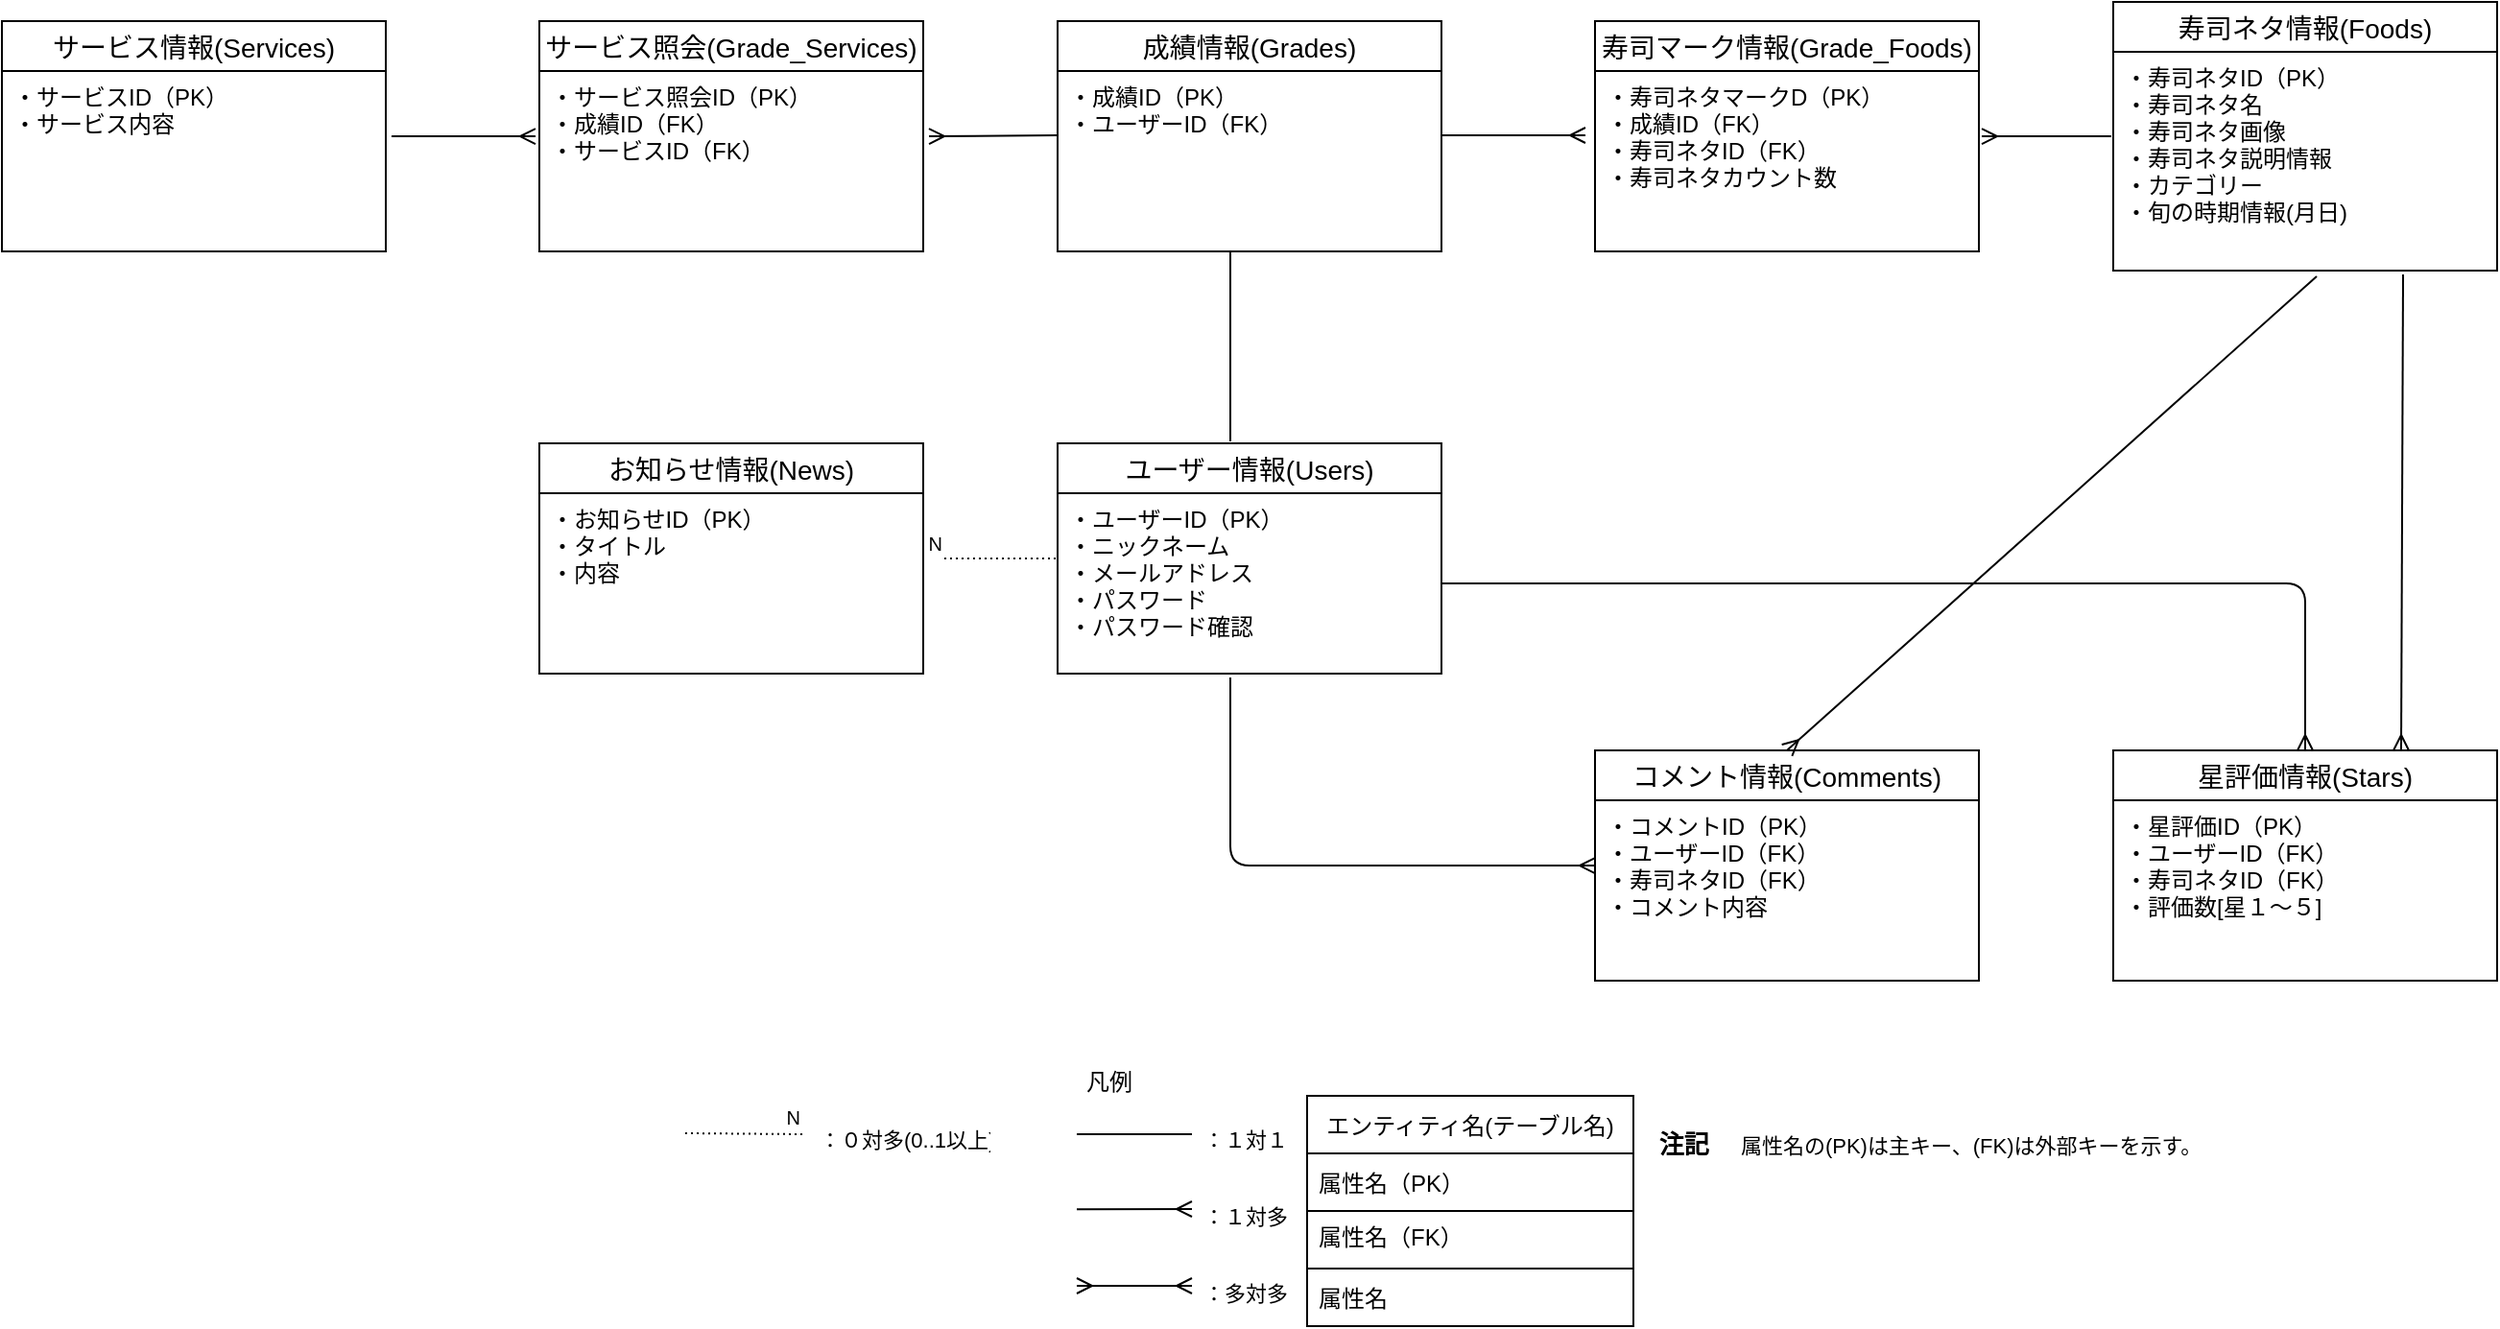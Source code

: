 <mxfile>
    <diagram id="GDNJdXhx1sa_c5Vge2bc" name="ER図">
        <mxGraphModel dx="1885" dy="157" grid="1" gridSize="10" guides="1" tooltips="1" connect="1" arrows="1" fold="1" page="1" pageScale="1" pageWidth="827" pageHeight="1169" math="0" shadow="0">
            <root>
                <mxCell id="0"/>
                <mxCell id="1" parent="0"/>
                <mxCell id="bes0J3pQLCuLRseJUr-A-1" value="エンティティ名(テーブル名)" style="swimlane;fontStyle=0;childLayout=stackLayout;horizontal=1;startSize=30;horizontalStack=0;resizeParent=1;resizeParentMax=0;resizeLast=0;collapsible=1;marginBottom=0;" parent="1" vertex="1">
                    <mxGeometry x="-120" y="640" width="170" height="120" as="geometry"/>
                </mxCell>
                <mxCell id="bes0J3pQLCuLRseJUr-A-2" value="属性名（PK）" style="text;strokeColor=default;fillColor=none;align=left;verticalAlign=middle;spacingLeft=4;spacingRight=4;overflow=hidden;points=[[0,0.5],[1,0.5]];portConstraint=eastwest;rotatable=0;fontStyle=0;perimeterSpacing=0;strokeWidth=0;dashed=1;dashPattern=1 1;" parent="bes0J3pQLCuLRseJUr-A-1" vertex="1">
                    <mxGeometry y="30" width="170" height="30" as="geometry"/>
                </mxCell>
                <mxCell id="bes0J3pQLCuLRseJUr-A-3" value="属性名（FK）" style="text;strokeColor=default;fillColor=none;align=left;verticalAlign=middle;spacingLeft=4;spacingRight=4;overflow=hidden;points=[[0,0.5],[1,0.5]];portConstraint=eastwest;rotatable=0;fontStyle=0;fontSize=12;spacingTop=-4;" parent="bes0J3pQLCuLRseJUr-A-1" vertex="1">
                    <mxGeometry y="60" width="170" height="30" as="geometry"/>
                </mxCell>
                <mxCell id="bes0J3pQLCuLRseJUr-A-4" value="属性名" style="text;strokeColor=none;fillColor=none;align=left;verticalAlign=middle;spacingLeft=4;spacingRight=4;overflow=hidden;points=[[0,0.5],[1,0.5]];portConstraint=eastwest;rotatable=0;" parent="bes0J3pQLCuLRseJUr-A-1" vertex="1">
                    <mxGeometry y="90" width="170" height="30" as="geometry"/>
                </mxCell>
                <mxCell id="bes0J3pQLCuLRseJUr-A-5" value="凡例" style="text;strokeColor=none;fillColor=none;spacingLeft=4;spacingRight=4;overflow=hidden;rotatable=0;points=[[0,0.5],[1,0.5]];portConstraint=eastwest;fontSize=12;dashed=1;" parent="1" vertex="1">
                    <mxGeometry x="-241" y="619" width="40" height="30" as="geometry"/>
                </mxCell>
                <mxCell id="bes0J3pQLCuLRseJUr-A-6" style="edgeStyle=none;html=1;exitX=1;exitY=0.5;exitDx=0;exitDy=0;endArrow=ERmany;endFill=0;" parent="1" edge="1">
                    <mxGeometry relative="1" as="geometry">
                        <mxPoint x="-240" y="699.09" as="sourcePoint"/>
                        <mxPoint x="-180" y="699" as="targetPoint"/>
                    </mxGeometry>
                </mxCell>
                <mxCell id="bes0J3pQLCuLRseJUr-A-7" value="" style="line;strokeWidth=1;rotatable=0;dashed=0;labelPosition=right;align=left;verticalAlign=middle;spacingTop=0;spacingLeft=6;points=[];portConstraint=eastwest;" parent="1" vertex="1">
                    <mxGeometry x="-240" y="655" width="60" height="10" as="geometry"/>
                </mxCell>
                <mxCell id="bes0J3pQLCuLRseJUr-A-8" value="：１対１" style="text;strokeColor=none;fillColor=none;spacingLeft=4;spacingRight=4;overflow=hidden;rotatable=0;points=[[0,0.5],[1,0.5]];portConstraint=eastwest;fontSize=11;dashed=1;" parent="1" vertex="1">
                    <mxGeometry x="-180" y="650" width="60" height="20" as="geometry"/>
                </mxCell>
                <mxCell id="bes0J3pQLCuLRseJUr-A-9" value="：１対多" style="text;strokeColor=none;fillColor=none;spacingLeft=4;spacingRight=4;overflow=hidden;rotatable=0;points=[[0,0.5],[1,0.5]];portConstraint=eastwest;fontSize=11;dashed=1;" parent="1" vertex="1">
                    <mxGeometry x="-180" y="690" width="60" height="20" as="geometry"/>
                </mxCell>
                <mxCell id="bes0J3pQLCuLRseJUr-A-10" style="edgeStyle=none;html=1;endArrow=ERmany;endFill=0;" parent="1" edge="1">
                    <mxGeometry relative="1" as="geometry">
                        <mxPoint x="-180" y="739" as="targetPoint"/>
                        <mxPoint x="-210" y="739" as="sourcePoint"/>
                    </mxGeometry>
                </mxCell>
                <mxCell id="bes0J3pQLCuLRseJUr-A-11" value="：多対多" style="text;strokeColor=none;fillColor=none;spacingLeft=4;spacingRight=4;overflow=hidden;rotatable=0;points=[[0,0.5],[1,0.5]];portConstraint=eastwest;fontSize=11;dashed=1;" parent="1" vertex="1">
                    <mxGeometry x="-180" y="730" width="60" height="20" as="geometry"/>
                </mxCell>
                <mxCell id="bes0J3pQLCuLRseJUr-A-12" value="&lt;b&gt;&lt;font style=&quot;font-size: 13px&quot;&gt;　注記 　&lt;/font&gt;&lt;/b&gt;属性名の(PK)は主キー、(FK)は外部キーを示す。　" style="text;html=1;align=center;verticalAlign=middle;resizable=0;points=[];autosize=1;strokeColor=none;fillColor=none;fontSize=11;labelPosition=center;verticalLabelPosition=middle;horizontal=1;" parent="1" vertex="1">
                    <mxGeometry x="35" y="655" width="320" height="20" as="geometry"/>
                </mxCell>
                <mxCell id="bes0J3pQLCuLRseJUr-A-14" style="edgeStyle=none;html=1;endArrow=ERmany;endFill=0;" parent="1" edge="1">
                    <mxGeometry relative="1" as="geometry">
                        <mxPoint x="-240" y="739" as="targetPoint"/>
                        <mxPoint x="-210" y="739" as="sourcePoint"/>
                    </mxGeometry>
                </mxCell>
                <mxCell id="bes0J3pQLCuLRseJUr-A-17" value="ユーザー情報(Users)" style="swimlane;fontStyle=0;childLayout=stackLayout;horizontal=1;startSize=26;horizontalStack=0;resizeParent=1;resizeParentMax=0;resizeLast=0;collapsible=1;marginBottom=0;align=center;fontSize=14;" parent="1" vertex="1">
                    <mxGeometry x="-250" y="300" width="200" height="120" as="geometry">
                        <mxRectangle x="120" y="80" width="60" height="26" as="alternateBounds"/>
                    </mxGeometry>
                </mxCell>
                <mxCell id="bes0J3pQLCuLRseJUr-A-18" value="・ユーザーID（PK）&#10;・ニックネーム&#10;・メールアドレス&#10;・パスワード&#10;・パスワード確認" style="text;strokeColor=none;fillColor=none;spacingLeft=4;spacingRight=4;overflow=hidden;rotatable=0;points=[[0,0.5],[1,0.5]];portConstraint=eastwest;fontSize=12;fontStyle=0;verticalAlign=top;" parent="bes0J3pQLCuLRseJUr-A-17" vertex="1">
                    <mxGeometry y="26" width="200" height="94" as="geometry"/>
                </mxCell>
                <mxCell id="bes0J3pQLCuLRseJUr-A-20" value="寿司ネタ情報(Foods)" style="swimlane;fontStyle=0;childLayout=stackLayout;horizontal=1;startSize=26;horizontalStack=0;resizeParent=1;resizeParentMax=0;resizeLast=0;collapsible=1;marginBottom=0;align=center;fontSize=14;" parent="1" vertex="1">
                    <mxGeometry x="300" y="70" width="200" height="140" as="geometry">
                        <mxRectangle x="120" y="80" width="60" height="26" as="alternateBounds"/>
                    </mxGeometry>
                </mxCell>
                <mxCell id="bes0J3pQLCuLRseJUr-A-21" value="・寿司ネタID（PK）&#10;・寿司ネタ名&#10;・寿司ネタ画像&#10;・寿司ネタ説明情報&#10;・カテゴリー&#10;・旬の時期情報(月日)&#10;" style="text;strokeColor=none;fillColor=none;spacingLeft=4;spacingRight=4;overflow=hidden;rotatable=0;points=[[0,0.5],[1,0.5]];portConstraint=eastwest;fontSize=12;" parent="bes0J3pQLCuLRseJUr-A-20" vertex="1">
                    <mxGeometry y="26" width="200" height="114" as="geometry"/>
                </mxCell>
                <mxCell id="c2Dtw_iQNl2naMtcv8oj-1" value="コメント情報(Comments)" style="swimlane;fontStyle=0;childLayout=stackLayout;horizontal=1;startSize=26;horizontalStack=0;resizeParent=1;resizeParentMax=0;resizeLast=0;collapsible=1;marginBottom=0;align=center;fontSize=14;" parent="1" vertex="1">
                    <mxGeometry x="30" y="460" width="200" height="120" as="geometry">
                        <mxRectangle x="120" y="80" width="60" height="26" as="alternateBounds"/>
                    </mxGeometry>
                </mxCell>
                <mxCell id="c2Dtw_iQNl2naMtcv8oj-2" value="・コメントID（PK）&#10;・ユーザーID（FK）&#10;・寿司ネタID（FK）&#10;・コメント内容&#10;" style="text;strokeColor=none;fillColor=none;spacingLeft=4;spacingRight=4;overflow=hidden;rotatable=0;points=[[0,0.5],[1,0.5]];portConstraint=eastwest;fontSize=12;" parent="c2Dtw_iQNl2naMtcv8oj-1" vertex="1">
                    <mxGeometry y="26" width="200" height="94" as="geometry"/>
                </mxCell>
                <mxCell id="c2Dtw_iQNl2naMtcv8oj-3" value="星評価情報(Stars)" style="swimlane;fontStyle=0;childLayout=stackLayout;horizontal=1;startSize=26;horizontalStack=0;resizeParent=1;resizeParentMax=0;resizeLast=0;collapsible=1;marginBottom=0;align=center;fontSize=14;" parent="1" vertex="1">
                    <mxGeometry x="300" y="460" width="200" height="120" as="geometry">
                        <mxRectangle x="120" y="80" width="60" height="26" as="alternateBounds"/>
                    </mxGeometry>
                </mxCell>
                <mxCell id="c2Dtw_iQNl2naMtcv8oj-4" value="・星評価ID（PK）&#10;・ユーザーID（FK）&#10;・寿司ネタID（FK）&#10;・評価数[星１〜５]&#10;" style="text;strokeColor=none;fillColor=none;spacingLeft=4;spacingRight=4;overflow=hidden;rotatable=0;points=[[0,0.5],[1,0.5]];portConstraint=eastwest;fontSize=12;" parent="c2Dtw_iQNl2naMtcv8oj-3" vertex="1">
                    <mxGeometry y="26" width="200" height="94" as="geometry"/>
                </mxCell>
                <mxCell id="it_u6nlgLjY1DbaPdBps-1" value="成績情報(Grades)" style="swimlane;fontStyle=0;childLayout=stackLayout;horizontal=1;startSize=26;horizontalStack=0;resizeParent=1;resizeParentMax=0;resizeLast=0;collapsible=1;marginBottom=0;align=center;fontSize=14;" parent="1" vertex="1">
                    <mxGeometry x="-250" y="80" width="200" height="120" as="geometry">
                        <mxRectangle x="120" y="80" width="60" height="26" as="alternateBounds"/>
                    </mxGeometry>
                </mxCell>
                <mxCell id="it_u6nlgLjY1DbaPdBps-2" value="・成績ID（PK）&#10;・ユーザーID（FK）" style="text;strokeColor=none;fillColor=none;spacingLeft=4;spacingRight=4;overflow=hidden;rotatable=0;points=[[0,0.5],[1,0.5]];portConstraint=eastwest;fontSize=12;" parent="it_u6nlgLjY1DbaPdBps-1" vertex="1">
                    <mxGeometry y="26" width="200" height="94" as="geometry"/>
                </mxCell>
                <mxCell id="it_u6nlgLjY1DbaPdBps-3" value="サービス情報(Services)" style="swimlane;fontStyle=0;childLayout=stackLayout;horizontal=1;startSize=26;horizontalStack=0;resizeParent=1;resizeParentMax=0;resizeLast=0;collapsible=1;marginBottom=0;align=center;fontSize=14;" parent="1" vertex="1">
                    <mxGeometry x="-800" y="80" width="200" height="120" as="geometry">
                        <mxRectangle x="120" y="80" width="60" height="26" as="alternateBounds"/>
                    </mxGeometry>
                </mxCell>
                <mxCell id="it_u6nlgLjY1DbaPdBps-4" value="・サービスID（PK）&#10;・サービス内容&#10;" style="text;strokeColor=none;fillColor=none;spacingLeft=4;spacingRight=4;overflow=hidden;rotatable=0;points=[[0,0.5],[1,0.5]];portConstraint=eastwest;fontSize=12;" parent="it_u6nlgLjY1DbaPdBps-3" vertex="1">
                    <mxGeometry y="26" width="200" height="94" as="geometry"/>
                </mxCell>
                <mxCell id="bH78fWM_Nm4cZ5Oux7yv-2" style="edgeStyle=none;html=1;endArrow=ERmany;endFill=0;exitX=0.45;exitY=1.021;exitDx=0;exitDy=0;exitPerimeter=0;entryX=0;entryY=0.362;entryDx=0;entryDy=0;entryPerimeter=0;" parent="1" source="bes0J3pQLCuLRseJUr-A-18" target="c2Dtw_iQNl2naMtcv8oj-2" edge="1">
                    <mxGeometry relative="1" as="geometry">
                        <mxPoint x="-30" y="520" as="targetPoint"/>
                        <mxPoint x="-130" y="500" as="sourcePoint"/>
                        <Array as="points">
                            <mxPoint x="-160" y="520"/>
                        </Array>
                    </mxGeometry>
                </mxCell>
                <mxCell id="bH78fWM_Nm4cZ5Oux7yv-6" value="" style="endArrow=none;html=1;fontFamily=Helvetica;fontSize=10;fontColor=default;exitX=0.45;exitY=-0.008;exitDx=0;exitDy=0;exitPerimeter=0;" parent="1" source="bes0J3pQLCuLRseJUr-A-17" edge="1">
                    <mxGeometry width="50" height="50" relative="1" as="geometry">
                        <mxPoint x="50" y="360" as="sourcePoint"/>
                        <mxPoint x="-160" y="200" as="targetPoint"/>
                    </mxGeometry>
                </mxCell>
                <mxCell id="bH78fWM_Nm4cZ5Oux7yv-8" style="edgeStyle=none;html=1;endArrow=ERmany;endFill=0;exitX=0.53;exitY=1.026;exitDx=0;exitDy=0;exitPerimeter=0;" parent="1" source="bes0J3pQLCuLRseJUr-A-21" edge="1">
                    <mxGeometry relative="1" as="geometry">
                        <mxPoint x="400" y="230" as="sourcePoint"/>
                        <mxPoint x="130" y="460" as="targetPoint"/>
                    </mxGeometry>
                </mxCell>
                <mxCell id="bH78fWM_Nm4cZ5Oux7yv-9" value="サービス照会(Grade_Services)" style="swimlane;fontStyle=0;childLayout=stackLayout;horizontal=1;startSize=26;horizontalStack=0;resizeParent=1;resizeParentMax=0;resizeLast=0;collapsible=1;marginBottom=0;align=center;fontSize=14;" parent="1" vertex="1">
                    <mxGeometry x="-520" y="80" width="200" height="120" as="geometry">
                        <mxRectangle x="120" y="80" width="60" height="26" as="alternateBounds"/>
                    </mxGeometry>
                </mxCell>
                <mxCell id="bH78fWM_Nm4cZ5Oux7yv-10" value="・サービス照会ID（PK）&#10;・成績ID（FK）&#10;・サービスID（FK）&#10;" style="text;strokeColor=none;fillColor=none;spacingLeft=4;spacingRight=4;overflow=hidden;rotatable=0;points=[[0,0.5],[1,0.5]];portConstraint=eastwest;fontSize=12;" parent="bH78fWM_Nm4cZ5Oux7yv-9" vertex="1">
                    <mxGeometry y="26" width="200" height="94" as="geometry"/>
                </mxCell>
                <mxCell id="bH78fWM_Nm4cZ5Oux7yv-12" style="edgeStyle=none;html=1;exitX=1.015;exitY=0.362;exitDx=0;exitDy=0;endArrow=ERmany;endFill=0;exitPerimeter=0;entryX=-0.01;entryY=0.362;entryDx=0;entryDy=0;entryPerimeter=0;" parent="1" source="it_u6nlgLjY1DbaPdBps-4" target="bH78fWM_Nm4cZ5Oux7yv-10" edge="1">
                    <mxGeometry relative="1" as="geometry">
                        <mxPoint x="-590" y="139.59" as="sourcePoint"/>
                        <mxPoint x="-530" y="139.5" as="targetPoint"/>
                    </mxGeometry>
                </mxCell>
                <mxCell id="bH78fWM_Nm4cZ5Oux7yv-13" style="edgeStyle=none;html=1;exitX=1;exitY=0.5;exitDx=0;exitDy=0;endArrow=ERmany;endFill=0;entryX=1.015;entryY=0.362;entryDx=0;entryDy=0;entryPerimeter=0;" parent="1" target="bH78fWM_Nm4cZ5Oux7yv-10" edge="1">
                    <mxGeometry relative="1" as="geometry">
                        <mxPoint x="-250" y="139.5" as="sourcePoint"/>
                        <mxPoint x="-290" y="139.5" as="targetPoint"/>
                    </mxGeometry>
                </mxCell>
                <mxCell id="bH78fWM_Nm4cZ5Oux7yv-15" value="寿司マーク情報(Grade_Foods)" style="swimlane;fontStyle=0;childLayout=stackLayout;horizontal=1;startSize=26;horizontalStack=0;resizeParent=1;resizeParentMax=0;resizeLast=0;collapsible=1;marginBottom=0;align=center;fontSize=14;" parent="1" vertex="1">
                    <mxGeometry x="30" y="80" width="200" height="120" as="geometry">
                        <mxRectangle x="120" y="80" width="60" height="26" as="alternateBounds"/>
                    </mxGeometry>
                </mxCell>
                <mxCell id="bH78fWM_Nm4cZ5Oux7yv-16" value="・寿司ネタマークD（PK）&#10;・成績ID（FK）&#10;・寿司ネタID（FK）&#10;・寿司ネタカウント数&#10;" style="text;strokeColor=none;fillColor=none;spacingLeft=4;spacingRight=4;overflow=hidden;rotatable=0;points=[[0,0.5],[1,0.5]];portConstraint=eastwest;fontSize=12;" parent="bH78fWM_Nm4cZ5Oux7yv-15" vertex="1">
                    <mxGeometry y="26" width="200" height="94" as="geometry"/>
                </mxCell>
                <mxCell id="bH78fWM_Nm4cZ5Oux7yv-17" style="edgeStyle=none;html=1;endArrow=ERmany;endFill=0;entryX=1.015;entryY=0.362;entryDx=0;entryDy=0;entryPerimeter=0;" parent="1" edge="1">
                    <mxGeometry relative="1" as="geometry">
                        <mxPoint x="299" y="140" as="sourcePoint"/>
                        <mxPoint x="231.5" y="140.028" as="targetPoint"/>
                    </mxGeometry>
                </mxCell>
                <mxCell id="bH78fWM_Nm4cZ5Oux7yv-18" style="edgeStyle=none;html=1;exitX=1.015;exitY=0.362;exitDx=0;exitDy=0;endArrow=ERmany;endFill=0;exitPerimeter=0;entryX=-0.01;entryY=0.362;entryDx=0;entryDy=0;entryPerimeter=0;" parent="1" edge="1">
                    <mxGeometry relative="1" as="geometry">
                        <mxPoint x="-50" y="139.5" as="sourcePoint"/>
                        <mxPoint x="25" y="139.5" as="targetPoint"/>
                    </mxGeometry>
                </mxCell>
                <mxCell id="mhHOEUpv5ld_o67QiOWl-3" value="：０対多(0..1以上)" style="text;strokeColor=none;fillColor=none;spacingLeft=4;spacingRight=4;overflow=hidden;rotatable=0;points=[[0,0.5],[1,0.5]];portConstraint=eastwest;fontSize=11;dashed=1;" parent="1" vertex="1">
                    <mxGeometry x="-380" y="650" width="100" height="20" as="geometry"/>
                </mxCell>
                <mxCell id="mhHOEUpv5ld_o67QiOWl-4" value="" style="endArrow=none;html=1;rounded=0;dashed=1;dashPattern=1 2;fontFamily=Helvetica;fontSize=10;fontColor=default;" parent="1" edge="1">
                    <mxGeometry relative="1" as="geometry">
                        <mxPoint x="-444" y="659.5" as="sourcePoint"/>
                        <mxPoint x="-383" y="660" as="targetPoint"/>
                    </mxGeometry>
                </mxCell>
                <mxCell id="mhHOEUpv5ld_o67QiOWl-5" value="N" style="resizable=0;html=1;align=right;verticalAlign=bottom;rounded=0;fontFamily=Helvetica;fontSize=10;fontColor=default;fillColor=none;gradientColor=none;" parent="mhHOEUpv5ld_o67QiOWl-4" connectable="0" vertex="1">
                    <mxGeometry x="1" relative="1" as="geometry"/>
                </mxCell>
                <mxCell id="mhHOEUpv5ld_o67QiOWl-6" value="" style="endArrow=none;html=1;rounded=0;dashed=1;dashPattern=1 2;fontFamily=Helvetica;fontSize=10;fontColor=default;exitX=-0.005;exitY=0.362;exitDx=0;exitDy=0;exitPerimeter=0;" parent="1" source="bes0J3pQLCuLRseJUr-A-18" edge="1">
                    <mxGeometry relative="1" as="geometry">
                        <mxPoint x="-380" y="420" as="sourcePoint"/>
                        <mxPoint x="-310" y="360" as="targetPoint"/>
                    </mxGeometry>
                </mxCell>
                <mxCell id="mhHOEUpv5ld_o67QiOWl-7" value="N" style="resizable=0;html=1;align=right;verticalAlign=bottom;rounded=0;fontFamily=Helvetica;fontSize=10;fontColor=default;fillColor=none;gradientColor=none;" parent="mhHOEUpv5ld_o67QiOWl-6" connectable="0" vertex="1">
                    <mxGeometry x="1" relative="1" as="geometry"/>
                </mxCell>
                <mxCell id="mhHOEUpv5ld_o67QiOWl-8" value="お知らせ情報(News)" style="swimlane;fontStyle=0;childLayout=stackLayout;horizontal=1;startSize=26;horizontalStack=0;resizeParent=1;resizeParentMax=0;resizeLast=0;collapsible=1;marginBottom=0;align=center;fontSize=14;" parent="1" vertex="1">
                    <mxGeometry x="-520" y="300" width="200" height="120" as="geometry">
                        <mxRectangle x="120" y="80" width="60" height="26" as="alternateBounds"/>
                    </mxGeometry>
                </mxCell>
                <mxCell id="mhHOEUpv5ld_o67QiOWl-9" value="・お知らせID（PK）&#10;・タイトル&#10;・内容&#10;" style="text;strokeColor=none;fillColor=none;spacingLeft=4;spacingRight=4;overflow=hidden;rotatable=0;points=[[0,0.5],[1,0.5]];portConstraint=eastwest;fontSize=12;" parent="mhHOEUpv5ld_o67QiOWl-8" vertex="1">
                    <mxGeometry y="26" width="200" height="94" as="geometry"/>
                </mxCell>
                <mxCell id="mhHOEUpv5ld_o67QiOWl-14" style="edgeStyle=none;html=1;endArrow=ERmany;endFill=0;exitX=1;exitY=0.5;exitDx=0;exitDy=0;entryX=0.5;entryY=0;entryDx=0;entryDy=0;" parent="1" source="bes0J3pQLCuLRseJUr-A-18" target="c2Dtw_iQNl2naMtcv8oj-3" edge="1">
                    <mxGeometry relative="1" as="geometry">
                        <mxPoint x="440" y="373" as="targetPoint"/>
                        <mxPoint x="90" y="290" as="sourcePoint"/>
                        <Array as="points">
                            <mxPoint x="90" y="373"/>
                            <mxPoint x="400" y="373"/>
                        </Array>
                    </mxGeometry>
                </mxCell>
                <mxCell id="mhHOEUpv5ld_o67QiOWl-16" style="edgeStyle=none;html=1;endArrow=ERmany;endFill=0;entryX=0.75;entryY=0;entryDx=0;entryDy=0;exitX=0.755;exitY=1.018;exitDx=0;exitDy=0;exitPerimeter=0;" parent="1" source="bes0J3pQLCuLRseJUr-A-21" target="c2Dtw_iQNl2naMtcv8oj-3" edge="1">
                    <mxGeometry relative="1" as="geometry">
                        <mxPoint x="440" y="250" as="sourcePoint"/>
                        <mxPoint x="445" y="450" as="targetPoint"/>
                    </mxGeometry>
                </mxCell>
            </root>
        </mxGraphModel>
    </diagram>
    <diagram id="XVaV8_xHCkoMbMR21QT_" name="画面遷移図">
        <mxGraphModel dx="1885" dy="157" grid="1" gridSize="10" guides="1" tooltips="1" connect="1" arrows="1" fold="1" page="1" pageScale="1" pageWidth="827" pageHeight="1169" math="0" shadow="0">
            <root>
                <mxCell id="sn1k16oOpC2F87BwVuyA-0"/>
                <mxCell id="sn1k16oOpC2F87BwVuyA-1" parent="sn1k16oOpC2F87BwVuyA-0"/>
                <mxCell id="hT2XtPM_5YduukEGjr-z-16" style="edgeStyle=none;html=1;exitX=1;exitY=0.5;exitDx=0;exitDy=0;entryX=0;entryY=0.5;entryDx=0;entryDy=0;" parent="sn1k16oOpC2F87BwVuyA-1" source="hT2XtPM_5YduukEGjr-z-0" target="hT2XtPM_5YduukEGjr-z-4" edge="1">
                    <mxGeometry relative="1" as="geometry">
                        <Array as="points">
                            <mxPoint x="340" y="220"/>
                        </Array>
                    </mxGeometry>
                </mxCell>
                <mxCell id="hT2XtPM_5YduukEGjr-z-0" value="TOPページ" style="rounded=1;whiteSpace=wrap;html=1;" parent="sn1k16oOpC2F87BwVuyA-1" vertex="1">
                    <mxGeometry x="200" y="200" width="120" height="40" as="geometry"/>
                </mxCell>
                <mxCell id="hT2XtPM_5YduukEGjr-z-1" value="ユーザーログインページ" style="rounded=1;whiteSpace=wrap;html=1;" parent="sn1k16oOpC2F87BwVuyA-1" vertex="1">
                    <mxGeometry y="200" width="160" height="40" as="geometry"/>
                </mxCell>
                <mxCell id="hT2XtPM_5YduukEGjr-z-2" value="ユーザー新規登録ページ" style="rounded=1;whiteSpace=wrap;html=1;" parent="sn1k16oOpC2F87BwVuyA-1" vertex="1">
                    <mxGeometry y="260" width="160" height="40" as="geometry"/>
                </mxCell>
                <mxCell id="hT2XtPM_5YduukEGjr-z-3" value="ユーザーマイページ" style="rounded=1;whiteSpace=wrap;html=1;" parent="sn1k16oOpC2F87BwVuyA-1" vertex="1">
                    <mxGeometry y="320" width="160" height="40" as="geometry"/>
                </mxCell>
                <mxCell id="hT2XtPM_5YduukEGjr-z-4" value="寿司ネタ一覧ページ" style="rounded=1;whiteSpace=wrap;html=1;" parent="sn1k16oOpC2F87BwVuyA-1" vertex="1">
                    <mxGeometry x="360" y="200" width="160" height="40" as="geometry"/>
                </mxCell>
                <mxCell id="hT2XtPM_5YduukEGjr-z-5" value="寿司ネタ詳細ページ" style="rounded=1;whiteSpace=wrap;html=1;" parent="sn1k16oOpC2F87BwVuyA-1" vertex="1">
                    <mxGeometry x="560" y="200" width="160" height="40" as="geometry"/>
                </mxCell>
                <mxCell id="hT2XtPM_5YduukEGjr-z-7" value="サービス一覧ページ" style="rounded=1;whiteSpace=wrap;html=1;" parent="sn1k16oOpC2F87BwVuyA-1" vertex="1">
                    <mxGeometry x="360" y="260" width="160" height="40" as="geometry"/>
                </mxCell>
                <mxCell id="hT2XtPM_5YduukEGjr-z-8" value="コメント・評価履歴ページ" style="rounded=1;whiteSpace=wrap;html=1;" parent="sn1k16oOpC2F87BwVuyA-1" vertex="1">
                    <mxGeometry x="-200" y="440" width="160" height="40" as="geometry"/>
                </mxCell>
                <mxCell id="hT2XtPM_5YduukEGjr-z-9" value="寿司ネタ成績ページ" style="rounded=1;whiteSpace=wrap;html=1;" parent="sn1k16oOpC2F87BwVuyA-1" vertex="1">
                    <mxGeometry x="-200" y="320" width="160" height="40" as="geometry"/>
                </mxCell>
                <mxCell id="hT2XtPM_5YduukEGjr-z-10" value="解禁サービス一覧ページ" style="rounded=1;whiteSpace=wrap;html=1;" parent="sn1k16oOpC2F87BwVuyA-1" vertex="1">
                    <mxGeometry x="-200" y="380" width="160" height="40" as="geometry"/>
                </mxCell>
                <mxCell id="hT2XtPM_5YduukEGjr-z-12" value="お知らせ一覧ページ" style="rounded=1;whiteSpace=wrap;html=1;" parent="sn1k16oOpC2F87BwVuyA-1" vertex="1">
                    <mxGeometry x="360" y="320" width="160" height="40" as="geometry"/>
                </mxCell>
                <mxCell id="hT2XtPM_5YduukEGjr-z-13" value="寿司ネタランキングページ" style="rounded=1;whiteSpace=wrap;html=1;" parent="sn1k16oOpC2F87BwVuyA-1" vertex="1">
                    <mxGeometry x="360" y="380" width="160" height="40" as="geometry"/>
                </mxCell>
                <mxCell id="hT2XtPM_5YduukEGjr-z-14" value="マップページ" style="rounded=1;whiteSpace=wrap;html=1;" parent="sn1k16oOpC2F87BwVuyA-1" vertex="1">
                    <mxGeometry x="360" y="440" width="160" height="40" as="geometry"/>
                </mxCell>
                <mxCell id="hT2XtPM_5YduukEGjr-z-15" value="＊各ページのヘッダーにはトップページへ遷移するリンク、あるいは重ねてメニュータブが表示されている" style="text;html=1;align=center;verticalAlign=middle;resizable=0;points=[];autosize=1;strokeColor=none;fillColor=none;" parent="sn1k16oOpC2F87BwVuyA-1" vertex="1">
                    <mxGeometry x="155" y="20" width="580" height="20" as="geometry"/>
                </mxCell>
                <mxCell id="hT2XtPM_5YduukEGjr-z-21" value="" style="endArrow=none;html=1;entryX=1;entryY=0.5;entryDx=0;entryDy=0;" parent="sn1k16oOpC2F87BwVuyA-1" target="hT2XtPM_5YduukEGjr-z-5" edge="1">
                    <mxGeometry width="50" height="50" relative="1" as="geometry">
                        <mxPoint x="660" y="120" as="sourcePoint"/>
                        <mxPoint x="650" y="320" as="targetPoint"/>
                        <Array as="points">
                            <mxPoint x="760" y="120"/>
                            <mxPoint x="760" y="220"/>
                        </Array>
                    </mxGeometry>
                </mxCell>
                <mxCell id="hT2XtPM_5YduukEGjr-z-22" value="" style="endArrow=classic;html=1;entryX=0.625;entryY=-0.075;entryDx=0;entryDy=0;entryPerimeter=0;" parent="sn1k16oOpC2F87BwVuyA-1" target="hT2XtPM_5YduukEGjr-z-5" edge="1">
                    <mxGeometry relative="1" as="geometry">
                        <mxPoint x="660" y="120" as="sourcePoint"/>
                        <mxPoint x="740" y="120" as="targetPoint"/>
                        <Array as="points">
                            <mxPoint x="660" y="140"/>
                        </Array>
                    </mxGeometry>
                </mxCell>
                <mxCell id="hT2XtPM_5YduukEGjr-z-23" value="&lt;meta charset=&quot;utf-8&quot;&gt;&lt;span style=&quot;color: rgb(240, 240, 240); font-family: helvetica; font-size: 12px; font-style: normal; font-weight: 400; letter-spacing: normal; text-align: center; text-indent: 0px; text-transform: none; word-spacing: 0px; background-color: rgb(42, 42, 42); display: inline; float: none;&quot;&gt;コメント投稿・★評価&lt;/span&gt;" style="edgeLabel;resizable=0;html=1;align=center;verticalAlign=middle;" parent="hT2XtPM_5YduukEGjr-z-22" connectable="0" vertex="1">
                    <mxGeometry relative="1" as="geometry"/>
                </mxCell>
                <mxCell id="hT2XtPM_5YduukEGjr-z-24" value="コメント・評価編集ページ" style="rounded=1;whiteSpace=wrap;html=1;" parent="sn1k16oOpC2F87BwVuyA-1" vertex="1">
                    <mxGeometry x="560" y="260" width="160" height="40" as="geometry"/>
                </mxCell>
                <mxCell id="hT2XtPM_5YduukEGjr-z-25" value="" style="endArrow=classic;html=1;exitX=0.5;exitY=1;exitDx=0;exitDy=0;entryX=0.5;entryY=0;entryDx=0;entryDy=0;" parent="sn1k16oOpC2F87BwVuyA-1" source="hT2XtPM_5YduukEGjr-z-5" target="hT2XtPM_5YduukEGjr-z-24" edge="1">
                    <mxGeometry width="50" height="50" relative="1" as="geometry">
                        <mxPoint x="590" y="410" as="sourcePoint"/>
                        <mxPoint x="640" y="360" as="targetPoint"/>
                    </mxGeometry>
                </mxCell>
                <mxCell id="hT2XtPM_5YduukEGjr-z-26" value="" style="endArrow=classic;html=1;exitX=1;exitY=0.5;exitDx=0;exitDy=0;entryX=0;entryY=0.5;entryDx=0;entryDy=0;" parent="sn1k16oOpC2F87BwVuyA-1" source="hT2XtPM_5YduukEGjr-z-4" target="hT2XtPM_5YduukEGjr-z-5" edge="1">
                    <mxGeometry width="50" height="50" relative="1" as="geometry">
                        <mxPoint x="590" y="410" as="sourcePoint"/>
                        <mxPoint x="640" y="360" as="targetPoint"/>
                    </mxGeometry>
                </mxCell>
                <mxCell id="hT2XtPM_5YduukEGjr-z-27" value="" style="endArrow=none;html=1;" parent="sn1k16oOpC2F87BwVuyA-1" edge="1">
                    <mxGeometry width="50" height="50" relative="1" as="geometry">
                        <mxPoint x="340" y="460" as="sourcePoint"/>
                        <mxPoint x="340" y="220" as="targetPoint"/>
                    </mxGeometry>
                </mxCell>
                <mxCell id="hT2XtPM_5YduukEGjr-z-28" value="" style="endArrow=classic;html=1;entryX=0;entryY=0.5;entryDx=0;entryDy=0;" parent="sn1k16oOpC2F87BwVuyA-1" target="hT2XtPM_5YduukEGjr-z-7" edge="1">
                    <mxGeometry width="50" height="50" relative="1" as="geometry">
                        <mxPoint x="340" y="280" as="sourcePoint"/>
                        <mxPoint x="640" y="350" as="targetPoint"/>
                    </mxGeometry>
                </mxCell>
                <mxCell id="hT2XtPM_5YduukEGjr-z-29" value="" style="endArrow=classic;html=1;entryX=0;entryY=0.5;entryDx=0;entryDy=0;" parent="sn1k16oOpC2F87BwVuyA-1" edge="1">
                    <mxGeometry width="50" height="50" relative="1" as="geometry">
                        <mxPoint x="340" y="399.5" as="sourcePoint"/>
                        <mxPoint x="360" y="399.5" as="targetPoint"/>
                    </mxGeometry>
                </mxCell>
                <mxCell id="hT2XtPM_5YduukEGjr-z-30" value="" style="endArrow=classic;html=1;entryX=0;entryY=0.5;entryDx=0;entryDy=0;" parent="sn1k16oOpC2F87BwVuyA-1" edge="1">
                    <mxGeometry width="50" height="50" relative="1" as="geometry">
                        <mxPoint x="340" y="339.5" as="sourcePoint"/>
                        <mxPoint x="360" y="339.5" as="targetPoint"/>
                    </mxGeometry>
                </mxCell>
                <mxCell id="hT2XtPM_5YduukEGjr-z-31" value="" style="endArrow=classic;html=1;entryX=0;entryY=0.5;entryDx=0;entryDy=0;" parent="sn1k16oOpC2F87BwVuyA-1" edge="1">
                    <mxGeometry width="50" height="50" relative="1" as="geometry">
                        <mxPoint x="340" y="459.5" as="sourcePoint"/>
                        <mxPoint x="360" y="459.5" as="targetPoint"/>
                    </mxGeometry>
                </mxCell>
                <mxCell id="hT2XtPM_5YduukEGjr-z-32" value="" style="endArrow=classic;html=1;entryX=1;entryY=0.5;entryDx=0;entryDy=0;exitX=0;exitY=0.5;exitDx=0;exitDy=0;" parent="sn1k16oOpC2F87BwVuyA-1" source="hT2XtPM_5YduukEGjr-z-0" target="hT2XtPM_5YduukEGjr-z-1" edge="1">
                    <mxGeometry width="50" height="50" relative="1" as="geometry">
                        <mxPoint x="90" y="390" as="sourcePoint"/>
                        <mxPoint x="140" y="340" as="targetPoint"/>
                    </mxGeometry>
                </mxCell>
                <mxCell id="hT2XtPM_5YduukEGjr-z-33" value="" style="endArrow=none;html=1;" parent="sn1k16oOpC2F87BwVuyA-1" edge="1">
                    <mxGeometry width="50" height="50" relative="1" as="geometry">
                        <mxPoint x="180" y="340" as="sourcePoint"/>
                        <mxPoint x="180" y="220" as="targetPoint"/>
                    </mxGeometry>
                </mxCell>
                <mxCell id="hT2XtPM_5YduukEGjr-z-34" value="" style="endArrow=classic;html=1;entryX=1;entryY=0.5;entryDx=0;entryDy=0;" parent="sn1k16oOpC2F87BwVuyA-1" edge="1">
                    <mxGeometry width="50" height="50" relative="1" as="geometry">
                        <mxPoint x="180" y="339.5" as="sourcePoint"/>
                        <mxPoint x="160" y="339.5" as="targetPoint"/>
                    </mxGeometry>
                </mxCell>
                <mxCell id="hT2XtPM_5YduukEGjr-z-35" value="" style="endArrow=classic;html=1;entryX=1;entryY=0.5;entryDx=0;entryDy=0;" parent="sn1k16oOpC2F87BwVuyA-1" edge="1">
                    <mxGeometry width="50" height="50" relative="1" as="geometry">
                        <mxPoint x="180" y="279.5" as="sourcePoint"/>
                        <mxPoint x="160" y="279.5" as="targetPoint"/>
                    </mxGeometry>
                </mxCell>
                <mxCell id="hT2XtPM_5YduukEGjr-z-36" value="" style="endArrow=classic;html=1;entryX=1;entryY=0.5;entryDx=0;entryDy=0;exitX=0;exitY=0.5;exitDx=0;exitDy=0;" parent="sn1k16oOpC2F87BwVuyA-1" edge="1">
                    <mxGeometry width="50" height="50" relative="1" as="geometry">
                        <mxPoint y="339.5" as="sourcePoint"/>
                        <mxPoint x="-40" y="339.5" as="targetPoint"/>
                    </mxGeometry>
                </mxCell>
                <mxCell id="hT2XtPM_5YduukEGjr-z-37" value="" style="endArrow=none;html=1;" parent="sn1k16oOpC2F87BwVuyA-1" edge="1">
                    <mxGeometry width="50" height="50" relative="1" as="geometry">
                        <mxPoint x="-20" y="460" as="sourcePoint"/>
                        <mxPoint x="-20" y="340" as="targetPoint"/>
                    </mxGeometry>
                </mxCell>
                <mxCell id="hT2XtPM_5YduukEGjr-z-38" value="" style="endArrow=classic;html=1;entryX=1;entryY=0.5;entryDx=0;entryDy=0;" parent="sn1k16oOpC2F87BwVuyA-1" edge="1">
                    <mxGeometry width="50" height="50" relative="1" as="geometry">
                        <mxPoint x="-20" y="399.5" as="sourcePoint"/>
                        <mxPoint x="-40" y="399.5" as="targetPoint"/>
                    </mxGeometry>
                </mxCell>
                <mxCell id="hT2XtPM_5YduukEGjr-z-39" value="" style="endArrow=classic;html=1;entryX=1;entryY=0.5;entryDx=0;entryDy=0;" parent="sn1k16oOpC2F87BwVuyA-1" edge="1">
                    <mxGeometry width="50" height="50" relative="1" as="geometry">
                        <mxPoint x="-20" y="459.5" as="sourcePoint"/>
                        <mxPoint x="-40" y="459.5" as="targetPoint"/>
                    </mxGeometry>
                </mxCell>
                <mxCell id="hT2XtPM_5YduukEGjr-z-40" value="＊寿司ネタ・サービス・ニュースの情報編集は管理者のみが可能とする" style="text;html=1;align=center;verticalAlign=middle;resizable=0;points=[];autosize=1;strokeColor=none;fillColor=none;" parent="sn1k16oOpC2F87BwVuyA-1" vertex="1">
                    <mxGeometry x="150" y="40" width="400" height="20" as="geometry"/>
                </mxCell>
                <mxCell id="hT2XtPM_5YduukEGjr-z-41" value="" style="endArrow=classic;html=1;" parent="sn1k16oOpC2F87BwVuyA-1" edge="1">
                    <mxGeometry width="50" height="50" relative="1" as="geometry">
                        <mxPoint x="655" y="260" as="sourcePoint"/>
                        <mxPoint x="655" y="240" as="targetPoint"/>
                    </mxGeometry>
                </mxCell>
                <mxCell id="hT2XtPM_5YduukEGjr-z-43" value="&lt;font style=&quot;font-size: 10px&quot;&gt;戻るボタン押下&lt;br&gt;&lt;/font&gt;" style="text;html=1;strokeColor=none;fillColor=none;align=center;verticalAlign=middle;whiteSpace=wrap;rounded=0;" parent="sn1k16oOpC2F87BwVuyA-1" vertex="1">
                    <mxGeometry x="670" y="240" width="75" height="30" as="geometry"/>
                </mxCell>
                <mxCell id="hT2XtPM_5YduukEGjr-z-44" value="" style="endArrow=none;html=1;fontSize=10;" parent="sn1k16oOpC2F87BwVuyA-1" edge="1">
                    <mxGeometry width="50" height="50" relative="1" as="geometry">
                        <mxPoint x="-120" y="320" as="sourcePoint"/>
                        <mxPoint x="570" y="120" as="targetPoint"/>
                        <Array as="points">
                            <mxPoint x="-120" y="120"/>
                        </Array>
                    </mxGeometry>
                </mxCell>
                <mxCell id="hT2XtPM_5YduukEGjr-z-45" value="" style="endArrow=classic;html=1;fontSize=10;" parent="sn1k16oOpC2F87BwVuyA-1" edge="1">
                    <mxGeometry width="50" height="50" relative="1" as="geometry">
                        <mxPoint x="570" y="120" as="sourcePoint"/>
                        <mxPoint x="570" y="200" as="targetPoint"/>
                    </mxGeometry>
                </mxCell>
                <mxCell id="hT2XtPM_5YduukEGjr-z-46" value="・食べたネタのカウント数を表示" style="text;html=1;align=left;verticalAlign=middle;resizable=0;points=[];autosize=1;strokeColor=none;fillColor=none;" parent="sn1k16oOpC2F87BwVuyA-1" vertex="1">
                    <mxGeometry x="-390" y="330" width="200" height="20" as="geometry"/>
                </mxCell>
                <mxCell id="khw81PkoI7UCO7k4qR_j-0" value="・寿司ネタ一覧ページでは成績にあるネタをマーキングする" style="text;html=1;align=left;verticalAlign=middle;resizable=0;points=[];autosize=1;strokeColor=none;fillColor=none;" parent="sn1k16oOpC2F87BwVuyA-1" vertex="1">
                    <mxGeometry x="300" y="520" width="340" height="20" as="geometry"/>
                </mxCell>
                <mxCell id="BZJcC3NdId5bGKnJ4JTM-0" value="&lt;font style=&quot;font-size: 10px&quot;&gt;コメント・評価削除完了ページ&lt;/font&gt;" style="rounded=1;whiteSpace=wrap;html=1;" parent="sn1k16oOpC2F87BwVuyA-1" vertex="1">
                    <mxGeometry x="560" y="320" width="160" height="40" as="geometry"/>
                </mxCell>
                <mxCell id="BZJcC3NdId5bGKnJ4JTM-1" value="" style="endArrow=classic;html=1;exitX=0.5;exitY=1;exitDx=0;exitDy=0;entryX=0.5;entryY=0;entryDx=0;entryDy=0;" parent="sn1k16oOpC2F87BwVuyA-1" edge="1">
                    <mxGeometry width="50" height="50" relative="1" as="geometry">
                        <mxPoint x="639" y="300" as="sourcePoint"/>
                        <mxPoint x="639" y="320" as="targetPoint"/>
                    </mxGeometry>
                </mxCell>
                <mxCell id="BZJcC3NdId5bGKnJ4JTM-2" value="&lt;font style=&quot;font-size: 10px&quot;&gt;削除ボタン押下&lt;br&gt;&lt;/font&gt;" style="text;html=1;strokeColor=none;fillColor=none;align=center;verticalAlign=middle;whiteSpace=wrap;rounded=0;" parent="sn1k16oOpC2F87BwVuyA-1" vertex="1">
                    <mxGeometry x="670" y="300" width="75" height="30" as="geometry"/>
                </mxCell>
                <mxCell id="BZJcC3NdId5bGKnJ4JTM-3" value="" style="endArrow=none;html=1;entryX=0.5;entryY=1;entryDx=0;entryDy=0;" parent="sn1k16oOpC2F87BwVuyA-1" target="BZJcC3NdId5bGKnJ4JTM-0" edge="1">
                    <mxGeometry width="50" height="50" relative="1" as="geometry">
                        <mxPoint x="260" y="510" as="sourcePoint"/>
                        <mxPoint x="720" y="350" as="targetPoint"/>
                        <Array as="points">
                            <mxPoint x="640" y="510"/>
                        </Array>
                    </mxGeometry>
                </mxCell>
                <mxCell id="BZJcC3NdId5bGKnJ4JTM-5" value="" style="endArrow=classic;html=1;entryX=0.5;entryY=1;entryDx=0;entryDy=0;" parent="sn1k16oOpC2F87BwVuyA-1" target="hT2XtPM_5YduukEGjr-z-0" edge="1">
                    <mxGeometry width="50" height="50" relative="1" as="geometry">
                        <mxPoint x="260" y="510" as="sourcePoint"/>
                        <mxPoint x="280" y="310" as="targetPoint"/>
                    </mxGeometry>
                </mxCell>
                <mxCell id="BZJcC3NdId5bGKnJ4JTM-6" value="＊寿司ネタ一覧ページではログイン中のユーザーの成績にあるネタはマーキングする" style="text;html=1;align=left;verticalAlign=middle;resizable=0;points=[];autosize=1;strokeColor=none;fillColor=none;" parent="sn1k16oOpC2F87BwVuyA-1" vertex="1">
                    <mxGeometry x="155" y="60" width="470" height="20" as="geometry"/>
                </mxCell>
                <mxCell id="B5Xrxf5f-fAZArNLbC8d-1" value="" style="endArrow=classic;html=1;fontFamily=Helvetica;fontSize=12;fontColor=default;exitX=0.5;exitY=0;exitDx=0;exitDy=0;" parent="sn1k16oOpC2F87BwVuyA-1" source="hT2XtPM_5YduukEGjr-z-0" edge="1">
                    <mxGeometry relative="1" as="geometry">
                        <mxPoint x="330" y="300" as="sourcePoint"/>
                        <mxPoint x="260" y="120" as="targetPoint"/>
                    </mxGeometry>
                </mxCell>
                <mxCell id="B5Xrxf5f-fAZArNLbC8d-2" value="&lt;meta charset=&quot;utf-8&quot;&gt;&lt;span style=&quot;color: rgb(240, 240, 240); font-family: helvetica; font-size: 12px; font-style: normal; font-weight: 400; letter-spacing: normal; text-align: left; text-indent: 0px; text-transform: none; word-spacing: 0px; background-color: rgb(42, 42, 42); display: inline; float: none;&quot;&gt;旬ネタピックアップ(自動スクロール)&lt;/span&gt;" style="edgeLabel;resizable=0;html=1;align=center;verticalAlign=middle;rounded=0;fontFamily=Helvetica;fontSize=12;fontColor=default;fillColor=none;gradientColor=none;" parent="B5Xrxf5f-fAZArNLbC8d-1" connectable="0" vertex="1">
                    <mxGeometry relative="1" as="geometry"/>
                </mxCell>
                <mxCell id="QiO_Q-lEVceXJkktvfmZ-0" value="&lt;span style=&quot;color: rgb(240 , 240 , 240) ; font-family: &amp;#34;helvetica&amp;#34; ; font-style: normal ; font-weight: 400 ; letter-spacing: normal ; text-align: left ; text-indent: 0px ; text-transform: none ; word-spacing: 0px ; background-color: rgb(42 , 42 , 42) ; display: inline ; float: none&quot;&gt;&lt;font style=&quot;font-size: 10px&quot;&gt;・お知らせ一覧(タイトル)表示(日付降順)&lt;/font&gt;&lt;/span&gt;" style="shape=callout;whiteSpace=wrap;html=1;perimeter=calloutPerimeter;rounded=0;fontFamily=Helvetica;fontSize=12;fontColor=default;fillColor=none;gradientColor=none;size=30;position=0.19;base=21;position2=0.19;" parent="sn1k16oOpC2F87BwVuyA-1" vertex="1">
                    <mxGeometry x="274" y="170" width="186" height="50" as="geometry"/>
                </mxCell>
            </root>
        </mxGraphModel>
    </diagram>
</mxfile>